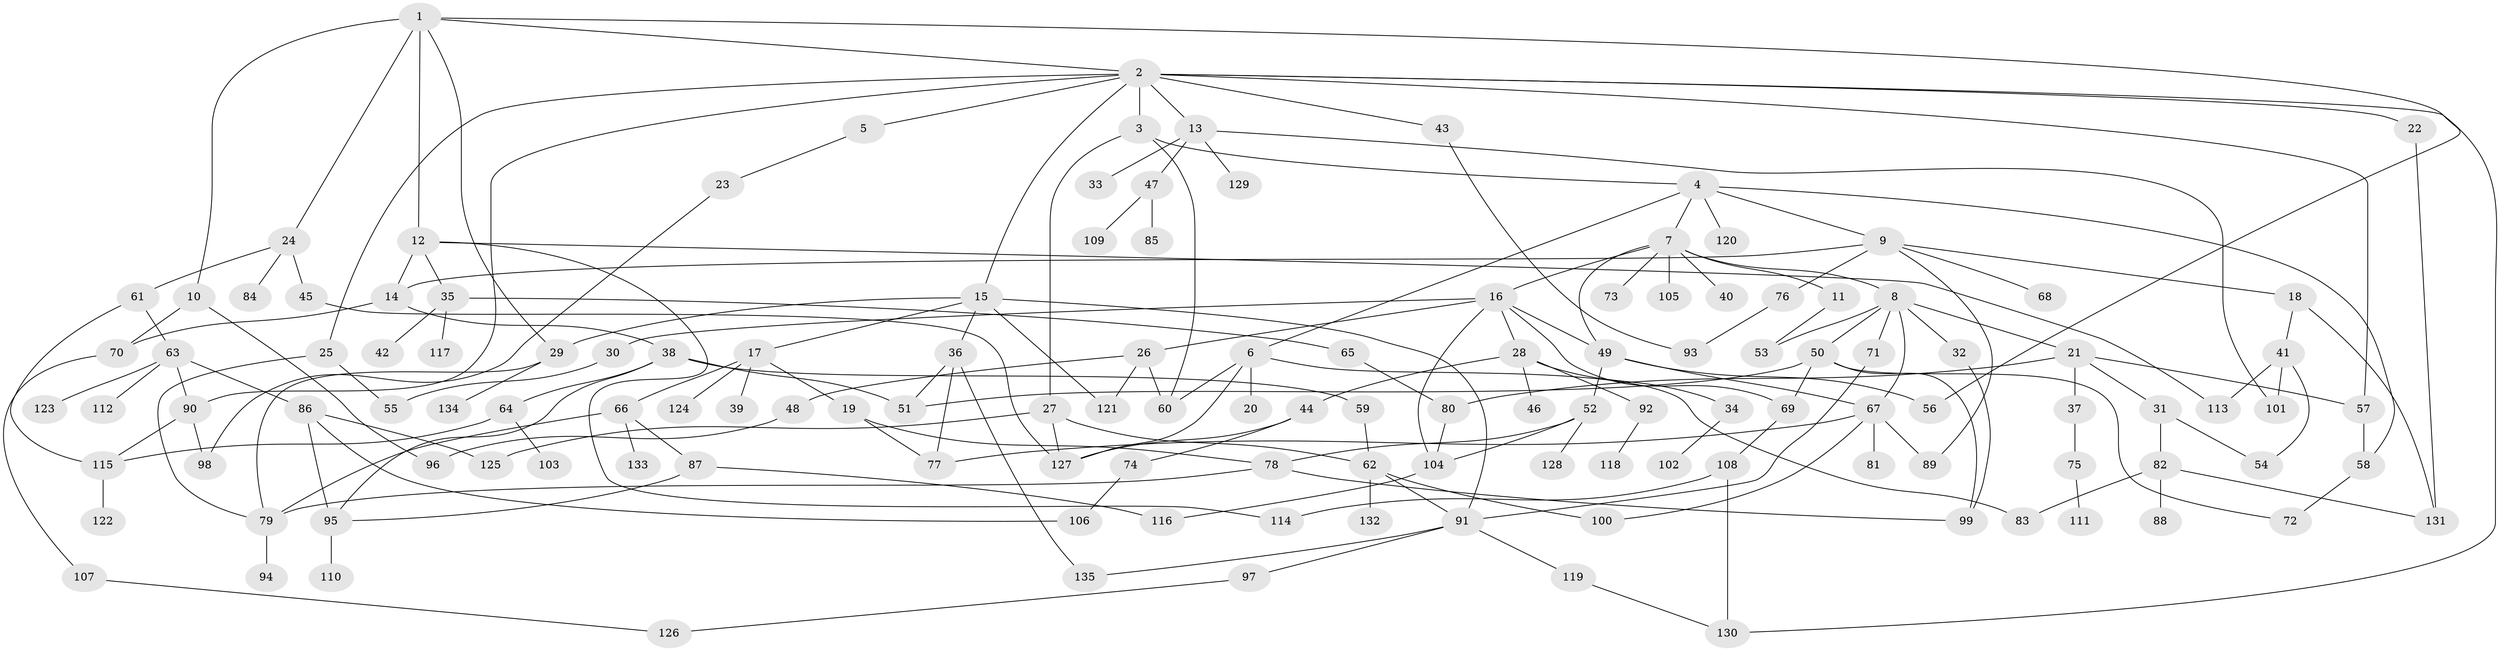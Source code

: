 // coarse degree distribution, {7: 0.07692307692307693, 11: 0.01098901098901099, 5: 0.06593406593406594, 10: 0.01098901098901099, 9: 0.01098901098901099, 6: 0.06593406593406594, 4: 0.0989010989010989, 1: 0.25274725274725274, 2: 0.23076923076923078, 3: 0.17582417582417584}
// Generated by graph-tools (version 1.1) at 2025/23/03/03/25 07:23:31]
// undirected, 135 vertices, 192 edges
graph export_dot {
graph [start="1"]
  node [color=gray90,style=filled];
  1;
  2;
  3;
  4;
  5;
  6;
  7;
  8;
  9;
  10;
  11;
  12;
  13;
  14;
  15;
  16;
  17;
  18;
  19;
  20;
  21;
  22;
  23;
  24;
  25;
  26;
  27;
  28;
  29;
  30;
  31;
  32;
  33;
  34;
  35;
  36;
  37;
  38;
  39;
  40;
  41;
  42;
  43;
  44;
  45;
  46;
  47;
  48;
  49;
  50;
  51;
  52;
  53;
  54;
  55;
  56;
  57;
  58;
  59;
  60;
  61;
  62;
  63;
  64;
  65;
  66;
  67;
  68;
  69;
  70;
  71;
  72;
  73;
  74;
  75;
  76;
  77;
  78;
  79;
  80;
  81;
  82;
  83;
  84;
  85;
  86;
  87;
  88;
  89;
  90;
  91;
  92;
  93;
  94;
  95;
  96;
  97;
  98;
  99;
  100;
  101;
  102;
  103;
  104;
  105;
  106;
  107;
  108;
  109;
  110;
  111;
  112;
  113;
  114;
  115;
  116;
  117;
  118;
  119;
  120;
  121;
  122;
  123;
  124;
  125;
  126;
  127;
  128;
  129;
  130;
  131;
  132;
  133;
  134;
  135;
  1 -- 2;
  1 -- 10;
  1 -- 12;
  1 -- 24;
  1 -- 56;
  1 -- 29;
  2 -- 3;
  2 -- 5;
  2 -- 13;
  2 -- 15;
  2 -- 22;
  2 -- 25;
  2 -- 43;
  2 -- 57;
  2 -- 90;
  2 -- 130;
  3 -- 4;
  3 -- 27;
  3 -- 60;
  4 -- 6;
  4 -- 7;
  4 -- 9;
  4 -- 120;
  4 -- 58;
  5 -- 23;
  6 -- 20;
  6 -- 127;
  6 -- 60;
  6 -- 83;
  7 -- 8;
  7 -- 11;
  7 -- 16;
  7 -- 40;
  7 -- 73;
  7 -- 105;
  7 -- 49;
  8 -- 21;
  8 -- 32;
  8 -- 50;
  8 -- 53;
  8 -- 71;
  8 -- 67;
  9 -- 18;
  9 -- 68;
  9 -- 76;
  9 -- 89;
  9 -- 14;
  10 -- 70;
  10 -- 96;
  11 -- 53;
  12 -- 14;
  12 -- 35;
  12 -- 113;
  12 -- 114;
  13 -- 33;
  13 -- 47;
  13 -- 129;
  13 -- 101;
  14 -- 38;
  14 -- 70;
  15 -- 17;
  15 -- 29;
  15 -- 36;
  15 -- 91;
  15 -- 121;
  16 -- 26;
  16 -- 28;
  16 -- 30;
  16 -- 49;
  16 -- 69;
  16 -- 104;
  17 -- 19;
  17 -- 39;
  17 -- 66;
  17 -- 124;
  18 -- 41;
  18 -- 131;
  19 -- 77;
  19 -- 78;
  21 -- 31;
  21 -- 37;
  21 -- 80;
  21 -- 57;
  22 -- 131;
  23 -- 98;
  24 -- 45;
  24 -- 61;
  24 -- 84;
  25 -- 55;
  25 -- 79;
  26 -- 48;
  26 -- 60;
  26 -- 121;
  27 -- 125;
  27 -- 127;
  27 -- 62;
  28 -- 34;
  28 -- 44;
  28 -- 46;
  28 -- 92;
  29 -- 134;
  29 -- 79;
  30 -- 55;
  31 -- 54;
  31 -- 82;
  32 -- 99;
  34 -- 102;
  35 -- 42;
  35 -- 65;
  35 -- 117;
  36 -- 77;
  36 -- 135;
  36 -- 51;
  37 -- 75;
  38 -- 51;
  38 -- 59;
  38 -- 64;
  38 -- 95;
  41 -- 101;
  41 -- 113;
  41 -- 54;
  43 -- 93;
  44 -- 74;
  44 -- 127;
  45 -- 127;
  47 -- 85;
  47 -- 109;
  48 -- 96;
  49 -- 52;
  49 -- 67;
  49 -- 56;
  50 -- 69;
  50 -- 51;
  50 -- 99;
  50 -- 72;
  52 -- 78;
  52 -- 128;
  52 -- 104;
  57 -- 58;
  58 -- 72;
  59 -- 62;
  61 -- 63;
  61 -- 115;
  62 -- 132;
  62 -- 91;
  62 -- 100;
  63 -- 86;
  63 -- 112;
  63 -- 123;
  63 -- 90;
  64 -- 103;
  64 -- 115;
  65 -- 80;
  66 -- 87;
  66 -- 133;
  66 -- 79;
  67 -- 81;
  67 -- 100;
  67 -- 89;
  67 -- 77;
  69 -- 108;
  70 -- 107;
  71 -- 91;
  74 -- 106;
  75 -- 111;
  76 -- 93;
  78 -- 99;
  78 -- 79;
  79 -- 94;
  80 -- 104;
  82 -- 83;
  82 -- 88;
  82 -- 131;
  86 -- 95;
  86 -- 106;
  86 -- 125;
  87 -- 116;
  87 -- 95;
  90 -- 98;
  90 -- 115;
  91 -- 97;
  91 -- 119;
  91 -- 135;
  92 -- 118;
  95 -- 110;
  97 -- 126;
  104 -- 116;
  107 -- 126;
  108 -- 114;
  108 -- 130;
  115 -- 122;
  119 -- 130;
}
